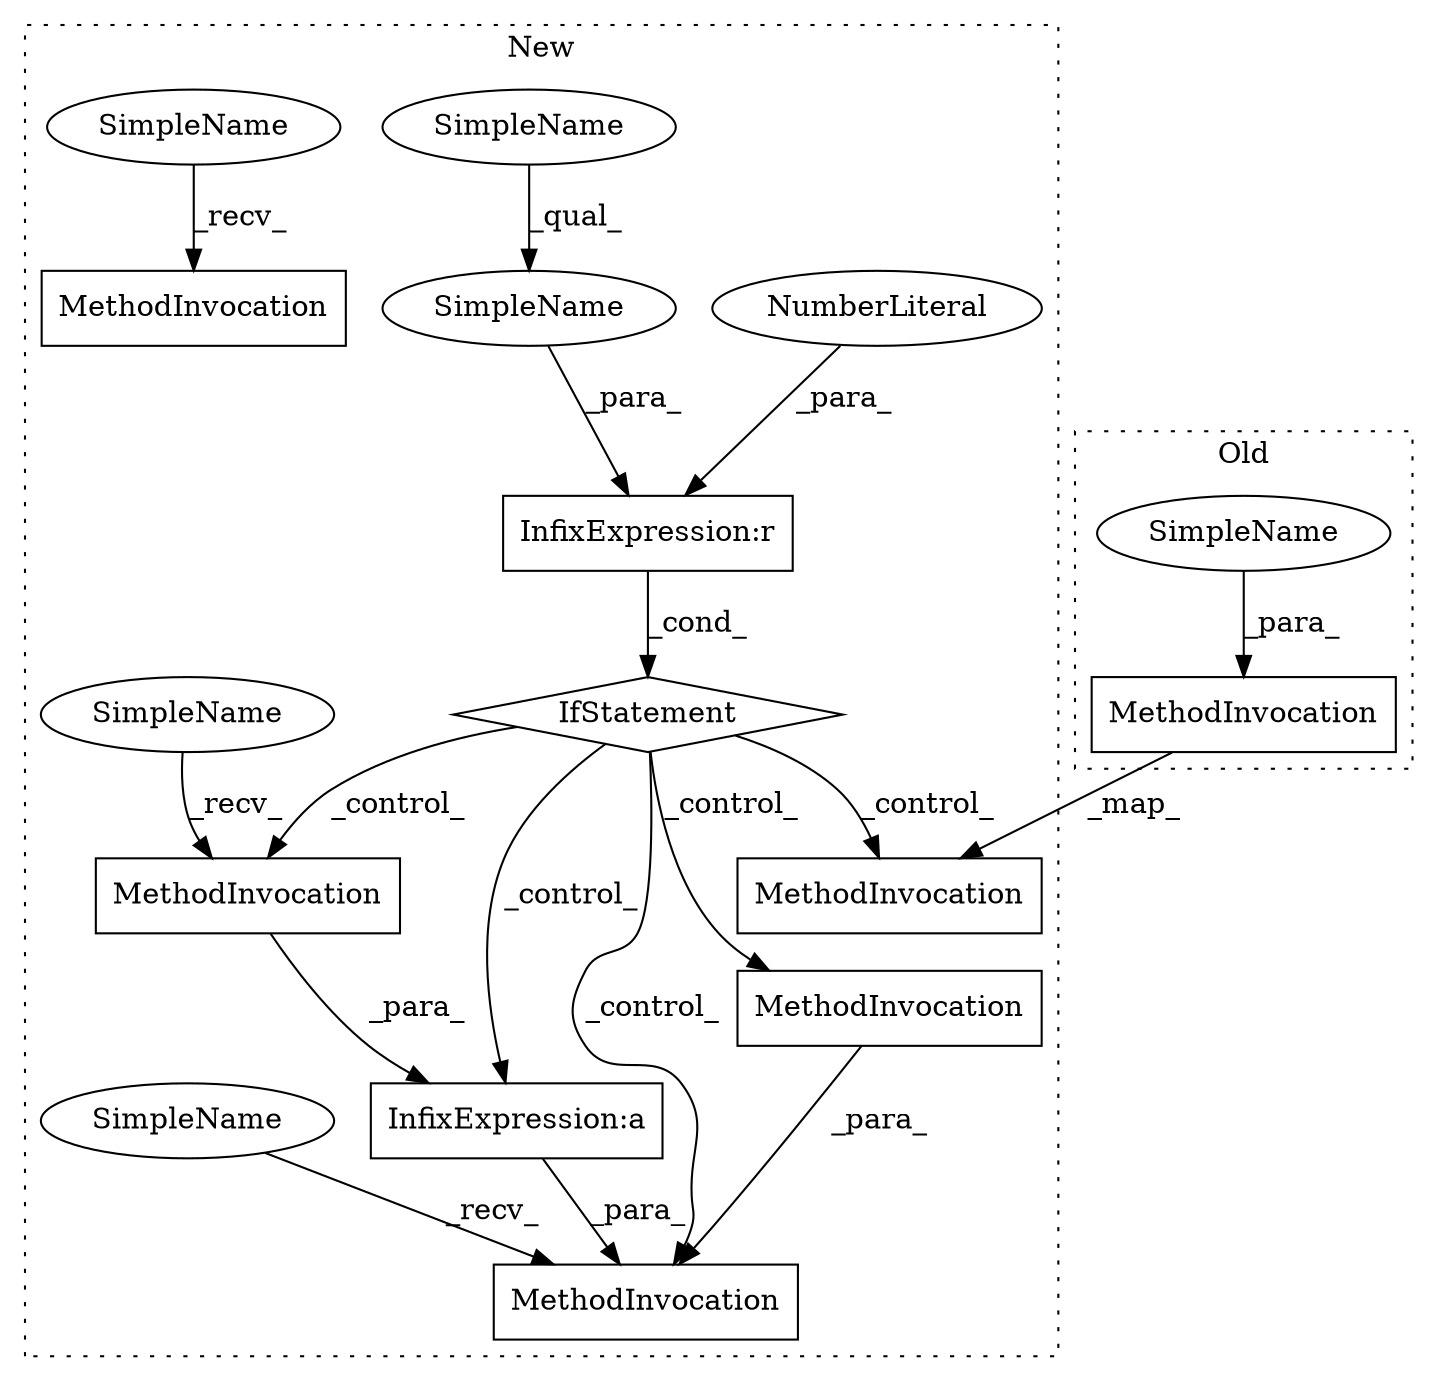 digraph G {
subgraph cluster0 {
3 [label="MethodInvocation" a="32" s="10929,10958" l="5,1" shape="box"];
12 [label="SimpleName" a="42" s="10934" l="9" shape="ellipse"];
label = "Old";
style="dotted";
}
subgraph cluster1 {
1 [label="IfStatement" a="25" s="13677,13701" l="9,2" shape="diamond"];
2 [label="MethodInvocation" a="32" s="13803,13888" l="5,1" shape="box"];
4 [label="MethodInvocation" a="32" s="14193,14202" l="8,1" shape="box"];
5 [label="MethodInvocation" a="32" s="14136" l="9" shape="box"];
6 [label="MethodInvocation" a="32" s="13590" l="9" shape="box"];
7 [label="MethodInvocation" a="32" s="14127,14203" l="5,1" shape="box"];
8 [label="NumberLiteral" a="34" s="13700" l="1" shape="ellipse"];
9 [label="SimpleName" a="42" s="13686" l="10" shape="ellipse"];
10 [label="SimpleName" a="42" s="13686" l="4" shape="ellipse"];
11 [label="SimpleName" a="42" s="13586" l="3" shape="ellipse"];
13 [label="SimpleName" a="42" s="14132" l="3" shape="ellipse"];
14 [label="SimpleName" a="42" s="14120" l="6" shape="ellipse"];
15 [label="InfixExpression:a" a="27" s="14145" l="-13" shape="box"];
16 [label="InfixExpression:r" a="27" s="13696" l="4" shape="box"];
label = "New";
style="dotted";
}
1 -> 2 [label="_control_"];
1 -> 5 [label="_control_"];
1 -> 15 [label="_control_"];
1 -> 7 [label="_control_"];
1 -> 4 [label="_control_"];
3 -> 2 [label="_map_"];
4 -> 7 [label="_para_"];
5 -> 15 [label="_para_"];
8 -> 16 [label="_para_"];
9 -> 16 [label="_para_"];
10 -> 9 [label="_qual_"];
11 -> 6 [label="_recv_"];
12 -> 3 [label="_para_"];
13 -> 5 [label="_recv_"];
14 -> 7 [label="_recv_"];
15 -> 7 [label="_para_"];
16 -> 1 [label="_cond_"];
}